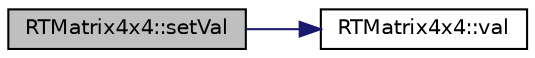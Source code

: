 digraph "RTMatrix4x4::setVal"
{
  edge [fontname="Helvetica",fontsize="10",labelfontname="Helvetica",labelfontsize="10"];
  node [fontname="Helvetica",fontsize="10",shape=record];
  rankdir="LR";
  Node24 [label="RTMatrix4x4::setVal",height=0.2,width=0.4,color="black", fillcolor="grey75", style="filled", fontcolor="black"];
  Node24 -> Node25 [color="midnightblue",fontsize="10",style="solid",fontname="Helvetica"];
  Node25 [label="RTMatrix4x4::val",height=0.2,width=0.4,color="black", fillcolor="white", style="filled",URL="$class_r_t_matrix4x4.html#ae26285af0dc36d83edb7ba3bce8a69ad"];
}
